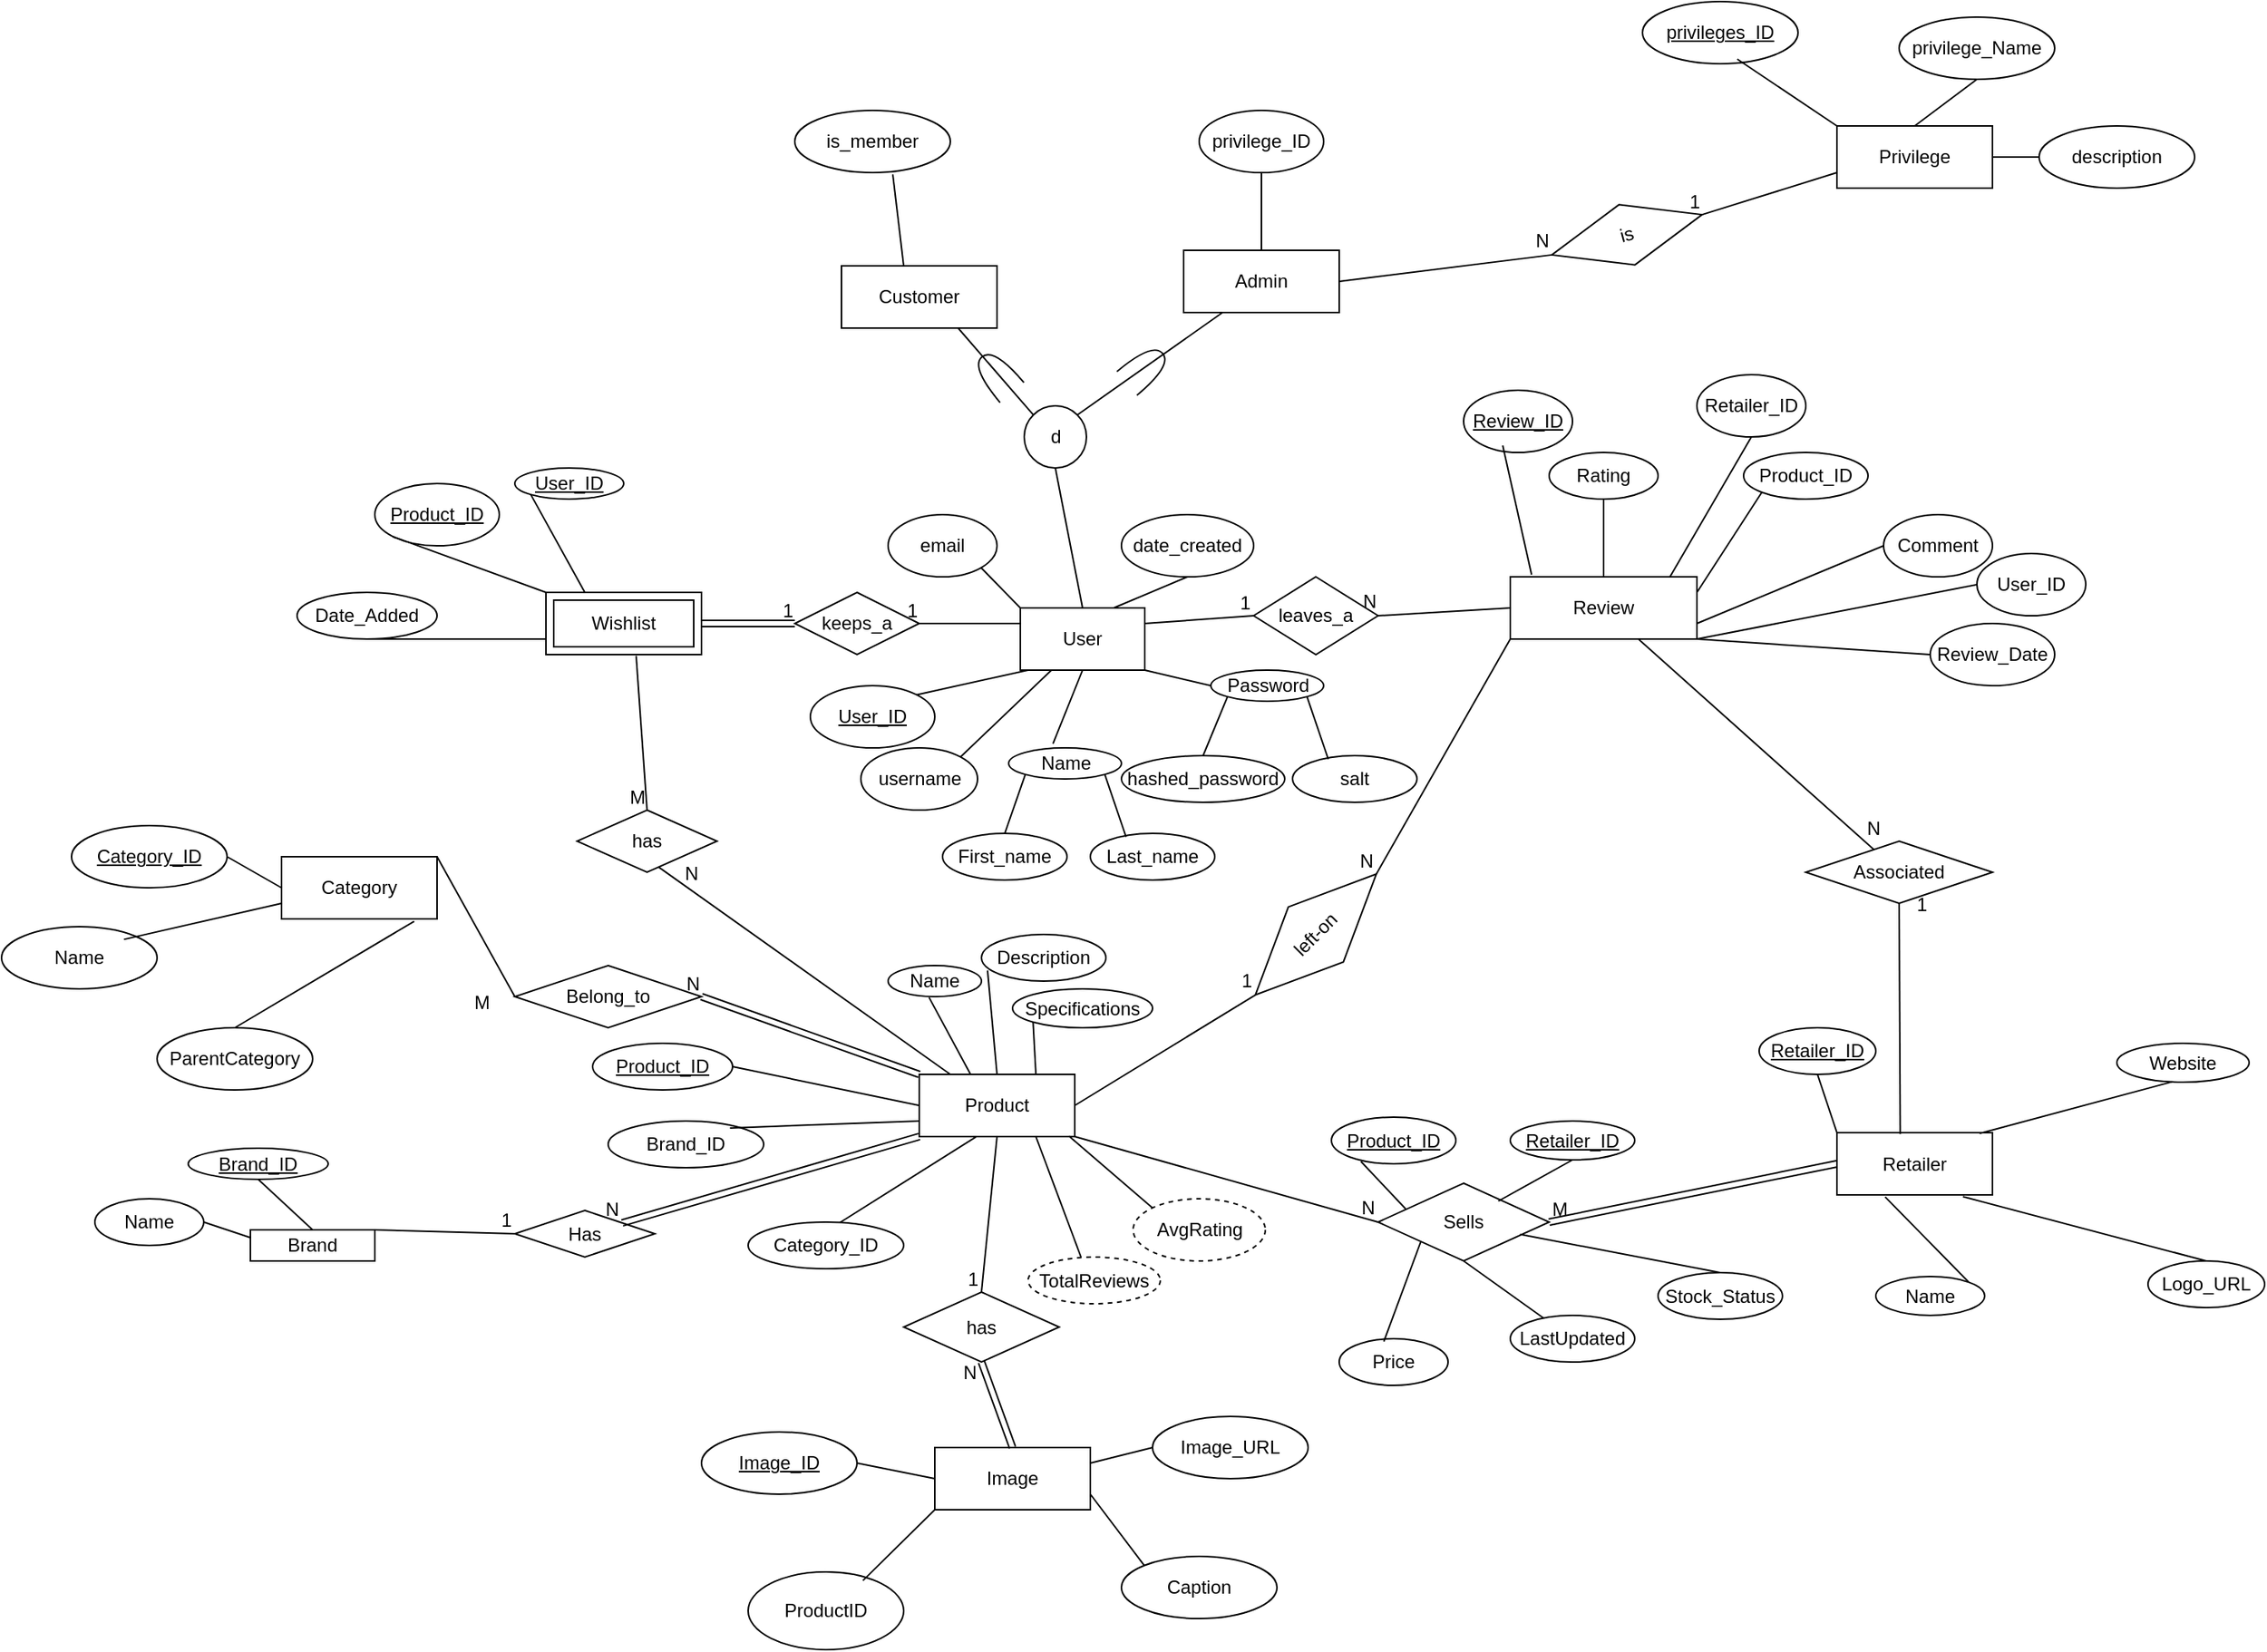 <mxfile version="27.0.6">
  <diagram id="R2lEEEUBdFMjLlhIrx00" name="Page-1">
    <mxGraphModel grid="1" page="1" gridSize="10" guides="1" tooltips="1" connect="1" arrows="1" fold="1" pageScale="1" pageWidth="850" pageHeight="1100" math="0" shadow="0" extFonts="Permanent Marker^https://fonts.googleapis.com/css?family=Permanent+Marker">
      <root>
        <mxCell id="0" />
        <mxCell id="1" parent="0" />
        <mxCell id="jEEAlRVITa8a3OwtmOjl-1" value="User" style="rounded=0;whiteSpace=wrap;html=1;" vertex="1" parent="1">
          <mxGeometry x="335" y="230" width="80" height="40" as="geometry" />
        </mxCell>
        <mxCell id="jEEAlRVITa8a3OwtmOjl-2" value="email" style="ellipse;whiteSpace=wrap;html=1;" vertex="1" parent="1">
          <mxGeometry x="250" y="170" width="70" height="40" as="geometry" />
        </mxCell>
        <mxCell id="jEEAlRVITa8a3OwtmOjl-3" value="username" style="ellipse;whiteSpace=wrap;html=1;" vertex="1" parent="1">
          <mxGeometry x="232.5" y="320" width="75" height="40" as="geometry" />
        </mxCell>
        <mxCell id="jEEAlRVITa8a3OwtmOjl-4" value="privilege_ID" style="ellipse;whiteSpace=wrap;html=1;" vertex="1" parent="1">
          <mxGeometry x="450" y="-90" width="80" height="40" as="geometry" />
        </mxCell>
        <mxCell id="jEEAlRVITa8a3OwtmOjl-7" value="&lt;u&gt;User_ID&lt;/u&gt;" style="ellipse;whiteSpace=wrap;html=1;" vertex="1" parent="1">
          <mxGeometry x="200" y="280" width="80" height="40" as="geometry" />
        </mxCell>
        <mxCell id="jEEAlRVITa8a3OwtmOjl-9" value="" style="endArrow=none;html=1;rounded=0;exitX=1;exitY=1;exitDx=0;exitDy=0;entryX=0;entryY=0;entryDx=0;entryDy=0;" edge="1" parent="1" source="jEEAlRVITa8a3OwtmOjl-2" target="jEEAlRVITa8a3OwtmOjl-1">
          <mxGeometry width="50" height="50" relative="1" as="geometry">
            <mxPoint x="610" y="440" as="sourcePoint" />
            <mxPoint x="660" y="390" as="targetPoint" />
          </mxGeometry>
        </mxCell>
        <mxCell id="jEEAlRVITa8a3OwtmOjl-10" value="" style="endArrow=none;html=1;rounded=0;entryX=1;entryY=0;entryDx=0;entryDy=0;" edge="1" parent="1" target="jEEAlRVITa8a3OwtmOjl-7">
          <mxGeometry width="50" height="50" relative="1" as="geometry">
            <mxPoint x="340" y="270" as="sourcePoint" />
            <mxPoint x="385" y="230" as="targetPoint" />
          </mxGeometry>
        </mxCell>
        <mxCell id="jEEAlRVITa8a3OwtmOjl-11" value="" style="endArrow=none;html=1;rounded=0;entryX=1;entryY=0;entryDx=0;entryDy=0;exitX=0.25;exitY=1;exitDx=0;exitDy=0;" edge="1" parent="1" source="jEEAlRVITa8a3OwtmOjl-1" target="jEEAlRVITa8a3OwtmOjl-3">
          <mxGeometry width="50" height="50" relative="1" as="geometry">
            <mxPoint x="210" y="30" as="sourcePoint" />
            <mxPoint x="660" y="390" as="targetPoint" />
          </mxGeometry>
        </mxCell>
        <mxCell id="jEEAlRVITa8a3OwtmOjl-12" value="" style="endArrow=none;html=1;rounded=0;exitX=0.5;exitY=0;exitDx=0;exitDy=0;entryX=0.5;entryY=1;entryDx=0;entryDy=0;" edge="1" parent="1" source="7e7BMh4p3LqzvwSvMrA9-9" target="jEEAlRVITa8a3OwtmOjl-4">
          <mxGeometry width="50" height="50" relative="1" as="geometry">
            <mxPoint x="610" y="440" as="sourcePoint" />
            <mxPoint x="660" y="390" as="targetPoint" />
          </mxGeometry>
        </mxCell>
        <mxCell id="jEEAlRVITa8a3OwtmOjl-16" value="Review" style="rounded=0;whiteSpace=wrap;html=1;" vertex="1" parent="1">
          <mxGeometry x="650" y="210" width="120" height="40" as="geometry" />
        </mxCell>
        <mxCell id="jEEAlRVITa8a3OwtmOjl-17" value="Rating" style="ellipse;whiteSpace=wrap;html=1;" vertex="1" parent="1">
          <mxGeometry x="675" y="130" width="70" height="30" as="geometry" />
        </mxCell>
        <mxCell id="jEEAlRVITa8a3OwtmOjl-18" value="Comment" style="ellipse;whiteSpace=wrap;html=1;" vertex="1" parent="1">
          <mxGeometry x="890" y="170" width="70" height="40" as="geometry" />
        </mxCell>
        <mxCell id="jEEAlRVITa8a3OwtmOjl-19" value="Review_Date" style="ellipse;whiteSpace=wrap;html=1;" vertex="1" parent="1">
          <mxGeometry x="920" y="240" width="80" height="40" as="geometry" />
        </mxCell>
        <mxCell id="jEEAlRVITa8a3OwtmOjl-20" value="User_ID" style="ellipse;whiteSpace=wrap;html=1;" vertex="1" parent="1">
          <mxGeometry x="950" y="195" width="70" height="40" as="geometry" />
        </mxCell>
        <mxCell id="jEEAlRVITa8a3OwtmOjl-21" value="Product_ID" style="ellipse;whiteSpace=wrap;html=1;" vertex="1" parent="1">
          <mxGeometry x="800" y="130" width="80" height="30" as="geometry" />
        </mxCell>
        <mxCell id="jEEAlRVITa8a3OwtmOjl-22" value="Retailer_ID" style="ellipse;whiteSpace=wrap;html=1;" vertex="1" parent="1">
          <mxGeometry x="770" y="80" width="70" height="40" as="geometry" />
        </mxCell>
        <mxCell id="jEEAlRVITa8a3OwtmOjl-23" value="&lt;u&gt;Review_ID&lt;/u&gt;" style="ellipse;whiteSpace=wrap;html=1;" vertex="1" parent="1">
          <mxGeometry x="620" y="90" width="70" height="40" as="geometry" />
        </mxCell>
        <mxCell id="jEEAlRVITa8a3OwtmOjl-24" value="" style="endArrow=none;html=1;rounded=0;entryX=0;entryY=0.5;entryDx=0;entryDy=0;exitX=1;exitY=1;exitDx=0;exitDy=0;" edge="1" parent="1" source="jEEAlRVITa8a3OwtmOjl-16" target="jEEAlRVITa8a3OwtmOjl-19">
          <mxGeometry width="50" height="50" relative="1" as="geometry">
            <mxPoint x="620" y="450" as="sourcePoint" />
            <mxPoint x="670" y="400" as="targetPoint" />
          </mxGeometry>
        </mxCell>
        <mxCell id="jEEAlRVITa8a3OwtmOjl-25" value="" style="endArrow=none;html=1;rounded=0;entryX=0;entryY=0.5;entryDx=0;entryDy=0;exitX=1;exitY=1;exitDx=0;exitDy=0;" edge="1" parent="1" source="jEEAlRVITa8a3OwtmOjl-16" target="jEEAlRVITa8a3OwtmOjl-20">
          <mxGeometry width="50" height="50" relative="1" as="geometry">
            <mxPoint x="600" y="430" as="sourcePoint" />
            <mxPoint x="715.0" y="300" as="targetPoint" />
          </mxGeometry>
        </mxCell>
        <mxCell id="jEEAlRVITa8a3OwtmOjl-26" value="" style="endArrow=none;html=1;rounded=0;entryX=0;entryY=1;entryDx=0;entryDy=0;exitX=1;exitY=0.25;exitDx=0;exitDy=0;" edge="1" parent="1" source="jEEAlRVITa8a3OwtmOjl-16" target="jEEAlRVITa8a3OwtmOjl-21">
          <mxGeometry width="50" height="50" relative="1" as="geometry">
            <mxPoint x="570" y="430" as="sourcePoint" />
            <mxPoint x="620" y="380" as="targetPoint" />
          </mxGeometry>
        </mxCell>
        <mxCell id="jEEAlRVITa8a3OwtmOjl-27" value="" style="endArrow=none;html=1;rounded=0;entryX=0.5;entryY=1;entryDx=0;entryDy=0;exitX=0.855;exitY=0.004;exitDx=0;exitDy=0;exitPerimeter=0;" edge="1" parent="1" source="jEEAlRVITa8a3OwtmOjl-16" target="jEEAlRVITa8a3OwtmOjl-22">
          <mxGeometry width="50" height="50" relative="1" as="geometry">
            <mxPoint x="605" y="410" as="sourcePoint" />
            <mxPoint x="730" y="200" as="targetPoint" />
          </mxGeometry>
        </mxCell>
        <mxCell id="jEEAlRVITa8a3OwtmOjl-28" value="" style="endArrow=none;html=1;rounded=0;exitX=0.5;exitY=1;exitDx=0;exitDy=0;entryX=0.5;entryY=0;entryDx=0;entryDy=0;" edge="1" parent="1" source="jEEAlRVITa8a3OwtmOjl-17" target="jEEAlRVITa8a3OwtmOjl-16">
          <mxGeometry width="50" height="50" relative="1" as="geometry">
            <mxPoint x="610" y="440" as="sourcePoint" />
            <mxPoint x="600" y="280" as="targetPoint" />
          </mxGeometry>
        </mxCell>
        <mxCell id="jEEAlRVITa8a3OwtmOjl-29" value="" style="endArrow=none;html=1;rounded=0;entryX=0.114;entryY=-0.035;entryDx=0;entryDy=0;entryPerimeter=0;exitX=0.359;exitY=0.887;exitDx=0;exitDy=0;exitPerimeter=0;" edge="1" parent="1" source="jEEAlRVITa8a3OwtmOjl-23" target="jEEAlRVITa8a3OwtmOjl-16">
          <mxGeometry width="50" height="50" relative="1" as="geometry">
            <mxPoint x="610" y="440" as="sourcePoint" />
            <mxPoint x="660" y="390" as="targetPoint" />
          </mxGeometry>
        </mxCell>
        <mxCell id="jEEAlRVITa8a3OwtmOjl-30" value="" style="endArrow=none;html=1;rounded=0;exitX=0;exitY=0.5;exitDx=0;exitDy=0;entryX=1;entryY=0.75;entryDx=0;entryDy=0;" edge="1" parent="1" source="jEEAlRVITa8a3OwtmOjl-18" target="jEEAlRVITa8a3OwtmOjl-16">
          <mxGeometry width="50" height="50" relative="1" as="geometry">
            <mxPoint x="610" y="440" as="sourcePoint" />
            <mxPoint x="660" y="390" as="targetPoint" />
          </mxGeometry>
        </mxCell>
        <mxCell id="jEEAlRVITa8a3OwtmOjl-31" value="leaves_a" style="rhombus;whiteSpace=wrap;html=1;" vertex="1" parent="1">
          <mxGeometry x="485" y="210" width="80" height="50" as="geometry" />
        </mxCell>
        <mxCell id="jEEAlRVITa8a3OwtmOjl-33" value="" style="endArrow=none;html=1;rounded=0;entryX=0;entryY=0.5;entryDx=0;entryDy=0;exitX=1;exitY=0.25;exitDx=0;exitDy=0;" edge="1" parent="1" source="jEEAlRVITa8a3OwtmOjl-1" target="jEEAlRVITa8a3OwtmOjl-31">
          <mxGeometry relative="1" as="geometry">
            <mxPoint x="550" y="410" as="sourcePoint" />
            <mxPoint x="710" y="410" as="targetPoint" />
          </mxGeometry>
        </mxCell>
        <mxCell id="jEEAlRVITa8a3OwtmOjl-34" value="1" style="resizable=0;html=1;whiteSpace=wrap;align=right;verticalAlign=bottom;" connectable="0" vertex="1" parent="jEEAlRVITa8a3OwtmOjl-33">
          <mxGeometry x="1" relative="1" as="geometry" />
        </mxCell>
        <mxCell id="jEEAlRVITa8a3OwtmOjl-35" value="" style="endArrow=none;html=1;rounded=0;entryX=1;entryY=0.5;entryDx=0;entryDy=0;exitX=0;exitY=0.5;exitDx=0;exitDy=0;" edge="1" parent="1" source="jEEAlRVITa8a3OwtmOjl-16" target="jEEAlRVITa8a3OwtmOjl-31">
          <mxGeometry relative="1" as="geometry">
            <mxPoint x="550" y="410" as="sourcePoint" />
            <mxPoint x="710" y="410" as="targetPoint" />
          </mxGeometry>
        </mxCell>
        <mxCell id="jEEAlRVITa8a3OwtmOjl-36" value="N" style="resizable=0;html=1;whiteSpace=wrap;align=right;verticalAlign=bottom;" connectable="0" vertex="1" parent="jEEAlRVITa8a3OwtmOjl-35">
          <mxGeometry x="1" relative="1" as="geometry" />
        </mxCell>
        <mxCell id="jEEAlRVITa8a3OwtmOjl-40" value="&lt;u&gt;Product_ID&lt;/u&gt;" style="ellipse;whiteSpace=wrap;html=1;" vertex="1" parent="1">
          <mxGeometry x="-80" y="150" width="80" height="40" as="geometry" />
        </mxCell>
        <mxCell id="jEEAlRVITa8a3OwtmOjl-41" value="&lt;u&gt;User_ID&lt;/u&gt;" style="ellipse;whiteSpace=wrap;html=1;" vertex="1" parent="1">
          <mxGeometry x="10" y="140" width="70" height="20" as="geometry" />
        </mxCell>
        <mxCell id="jEEAlRVITa8a3OwtmOjl-42" value="Date_Added" style="ellipse;whiteSpace=wrap;html=1;" vertex="1" parent="1">
          <mxGeometry x="-130" y="220" width="90" height="30" as="geometry" />
        </mxCell>
        <mxCell id="jEEAlRVITa8a3OwtmOjl-43" value="Wishlist" style="shape=ext;margin=3;double=1;whiteSpace=wrap;html=1;align=center;" vertex="1" parent="1">
          <mxGeometry x="30" y="220" width="100" height="40" as="geometry" />
        </mxCell>
        <mxCell id="jEEAlRVITa8a3OwtmOjl-44" value="" style="endArrow=none;html=1;rounded=0;exitX=0.25;exitY=0;exitDx=0;exitDy=0;entryX=0;entryY=1;entryDx=0;entryDy=0;" edge="1" parent="1" source="jEEAlRVITa8a3OwtmOjl-43" target="jEEAlRVITa8a3OwtmOjl-41">
          <mxGeometry width="50" height="50" relative="1" as="geometry">
            <mxPoint x="350" y="240" as="sourcePoint" />
            <mxPoint x="400" y="190" as="targetPoint" />
          </mxGeometry>
        </mxCell>
        <mxCell id="jEEAlRVITa8a3OwtmOjl-45" value="" style="endArrow=none;html=1;rounded=0;exitX=0;exitY=0;exitDx=0;exitDy=0;entryX=0;entryY=1;entryDx=0;entryDy=0;" edge="1" parent="1" source="jEEAlRVITa8a3OwtmOjl-43" target="jEEAlRVITa8a3OwtmOjl-40">
          <mxGeometry width="50" height="50" relative="1" as="geometry">
            <mxPoint x="350" y="240" as="sourcePoint" />
            <mxPoint x="400" y="190" as="targetPoint" />
          </mxGeometry>
        </mxCell>
        <mxCell id="jEEAlRVITa8a3OwtmOjl-46" value="" style="endArrow=none;html=1;rounded=0;entryX=0.5;entryY=1;entryDx=0;entryDy=0;exitX=0;exitY=0.75;exitDx=0;exitDy=0;" edge="1" parent="1" source="jEEAlRVITa8a3OwtmOjl-43" target="jEEAlRVITa8a3OwtmOjl-42">
          <mxGeometry width="50" height="50" relative="1" as="geometry">
            <mxPoint x="70" y="180" as="sourcePoint" />
            <mxPoint x="5.0" y="130" as="targetPoint" />
          </mxGeometry>
        </mxCell>
        <mxCell id="jEEAlRVITa8a3OwtmOjl-48" value="keeps_a" style="rhombus;whiteSpace=wrap;html=1;rotation=0;" vertex="1" parent="1">
          <mxGeometry x="190" y="220" width="80" height="40" as="geometry" />
        </mxCell>
        <mxCell id="jEEAlRVITa8a3OwtmOjl-49" value="" style="endArrow=none;html=1;rounded=0;entryX=1;entryY=0.5;entryDx=0;entryDy=0;exitX=0;exitY=0.25;exitDx=0;exitDy=0;" edge="1" parent="1" source="jEEAlRVITa8a3OwtmOjl-1" target="jEEAlRVITa8a3OwtmOjl-48">
          <mxGeometry relative="1" as="geometry">
            <mxPoint x="320" y="280" as="sourcePoint" />
            <mxPoint x="480" y="280" as="targetPoint" />
          </mxGeometry>
        </mxCell>
        <mxCell id="jEEAlRVITa8a3OwtmOjl-50" value="1" style="resizable=0;html=1;whiteSpace=wrap;align=right;verticalAlign=bottom;" connectable="0" vertex="1" parent="jEEAlRVITa8a3OwtmOjl-49">
          <mxGeometry x="1" relative="1" as="geometry" />
        </mxCell>
        <mxCell id="jEEAlRVITa8a3OwtmOjl-54" value="Product" style="whiteSpace=wrap;html=1;align=center;" vertex="1" parent="1">
          <mxGeometry x="270" y="530" width="100" height="40" as="geometry" />
        </mxCell>
        <mxCell id="jEEAlRVITa8a3OwtmOjl-55" value="Product_ID" style="ellipse;whiteSpace=wrap;html=1;align=center;fontStyle=4;" vertex="1" parent="1">
          <mxGeometry x="60" y="510" width="90" height="30" as="geometry" />
        </mxCell>
        <mxCell id="jEEAlRVITa8a3OwtmOjl-56" value="" style="endArrow=none;html=1;rounded=0;entryX=0;entryY=0.5;entryDx=0;entryDy=0;exitX=1;exitY=0.5;exitDx=0;exitDy=0;" edge="1" parent="1" source="jEEAlRVITa8a3OwtmOjl-55" target="jEEAlRVITa8a3OwtmOjl-54">
          <mxGeometry relative="1" as="geometry">
            <mxPoint x="310" y="460" as="sourcePoint" />
            <mxPoint x="470" y="460" as="targetPoint" />
          </mxGeometry>
        </mxCell>
        <mxCell id="jEEAlRVITa8a3OwtmOjl-57" value="Name" style="ellipse;whiteSpace=wrap;html=1;align=center;" vertex="1" parent="1">
          <mxGeometry x="250" y="460" width="60" height="20" as="geometry" />
        </mxCell>
        <mxCell id="jEEAlRVITa8a3OwtmOjl-58" value="Category_ID" style="ellipse;whiteSpace=wrap;html=1;align=center;" vertex="1" parent="1">
          <mxGeometry x="160" y="625" width="100" height="30" as="geometry" />
        </mxCell>
        <mxCell id="jEEAlRVITa8a3OwtmOjl-59" value="Specifications" style="ellipse;whiteSpace=wrap;html=1;align=center;" vertex="1" parent="1">
          <mxGeometry x="330" y="475" width="90" height="25" as="geometry" />
        </mxCell>
        <mxCell id="jEEAlRVITa8a3OwtmOjl-60" value="Description" style="ellipse;whiteSpace=wrap;html=1;align=center;" vertex="1" parent="1">
          <mxGeometry x="310" y="440" width="80" height="30" as="geometry" />
        </mxCell>
        <mxCell id="jEEAlRVITa8a3OwtmOjl-61" value="Brand_ID" style="ellipse;whiteSpace=wrap;html=1;align=center;" vertex="1" parent="1">
          <mxGeometry x="70" y="560" width="100" height="30" as="geometry" />
        </mxCell>
        <mxCell id="jEEAlRVITa8a3OwtmOjl-62" value="" style="endArrow=none;html=1;rounded=0;exitX=0.365;exitY=1.005;exitDx=0;exitDy=0;exitPerimeter=0;entryX=0.591;entryY=0.008;entryDx=0;entryDy=0;entryPerimeter=0;" edge="1" parent="1" source="jEEAlRVITa8a3OwtmOjl-54" target="jEEAlRVITa8a3OwtmOjl-58">
          <mxGeometry relative="1" as="geometry">
            <mxPoint x="310" y="590" as="sourcePoint" />
            <mxPoint x="470" y="590" as="targetPoint" />
          </mxGeometry>
        </mxCell>
        <mxCell id="jEEAlRVITa8a3OwtmOjl-63" value="" style="endArrow=none;html=1;rounded=0;exitX=0.783;exitY=0.148;exitDx=0;exitDy=0;exitPerimeter=0;entryX=0;entryY=0.75;entryDx=0;entryDy=0;" edge="1" parent="1" source="jEEAlRVITa8a3OwtmOjl-61" target="jEEAlRVITa8a3OwtmOjl-54">
          <mxGeometry relative="1" as="geometry">
            <mxPoint x="310" y="590" as="sourcePoint" />
            <mxPoint x="260" y="560" as="targetPoint" />
          </mxGeometry>
        </mxCell>
        <mxCell id="jEEAlRVITa8a3OwtmOjl-65" value="" style="endArrow=none;html=1;rounded=0;entryX=0.439;entryY=1.028;entryDx=0;entryDy=0;entryPerimeter=0;" edge="1" parent="1" target="jEEAlRVITa8a3OwtmOjl-57">
          <mxGeometry relative="1" as="geometry">
            <mxPoint x="303" y="530" as="sourcePoint" />
            <mxPoint x="470" y="590" as="targetPoint" />
          </mxGeometry>
        </mxCell>
        <mxCell id="jEEAlRVITa8a3OwtmOjl-66" value="" style="endArrow=none;html=1;rounded=0;entryX=0.049;entryY=0.772;entryDx=0;entryDy=0;entryPerimeter=0;exitX=0.5;exitY=0;exitDx=0;exitDy=0;" edge="1" parent="1" source="jEEAlRVITa8a3OwtmOjl-54" target="jEEAlRVITa8a3OwtmOjl-60">
          <mxGeometry relative="1" as="geometry">
            <mxPoint x="310" y="590" as="sourcePoint" />
            <mxPoint x="470" y="590" as="targetPoint" />
          </mxGeometry>
        </mxCell>
        <mxCell id="jEEAlRVITa8a3OwtmOjl-67" value="" style="endArrow=none;html=1;rounded=0;exitX=0.75;exitY=0;exitDx=0;exitDy=0;entryX=0;entryY=1;entryDx=0;entryDy=0;" edge="1" parent="1" source="jEEAlRVITa8a3OwtmOjl-54" target="jEEAlRVITa8a3OwtmOjl-59">
          <mxGeometry relative="1" as="geometry">
            <mxPoint x="310" y="590" as="sourcePoint" />
            <mxPoint x="380" y="500" as="targetPoint" />
          </mxGeometry>
        </mxCell>
        <mxCell id="jEEAlRVITa8a3OwtmOjl-68" value="TotalReviews" style="ellipse;whiteSpace=wrap;html=1;align=center;dashed=1;" vertex="1" parent="1">
          <mxGeometry x="340" y="647.5" width="85" height="30" as="geometry" />
        </mxCell>
        <mxCell id="jEEAlRVITa8a3OwtmOjl-69" value="AvgRating" style="ellipse;whiteSpace=wrap;html=1;align=center;dashed=1;" vertex="1" parent="1">
          <mxGeometry x="407.5" y="610" width="85" height="40" as="geometry" />
        </mxCell>
        <mxCell id="jEEAlRVITa8a3OwtmOjl-70" value="" style="endArrow=none;html=1;rounded=0;exitX=0.962;exitY=0.992;exitDx=0;exitDy=0;exitPerimeter=0;entryX=0;entryY=0;entryDx=0;entryDy=0;" edge="1" parent="1" source="jEEAlRVITa8a3OwtmOjl-54" target="jEEAlRVITa8a3OwtmOjl-69">
          <mxGeometry relative="1" as="geometry">
            <mxPoint x="310" y="640" as="sourcePoint" />
            <mxPoint x="470" y="640" as="targetPoint" />
          </mxGeometry>
        </mxCell>
        <mxCell id="jEEAlRVITa8a3OwtmOjl-71" value="" style="endArrow=none;html=1;rounded=0;exitX=0.75;exitY=1;exitDx=0;exitDy=0;entryX=0.4;entryY=0;entryDx=0;entryDy=0;entryPerimeter=0;" edge="1" parent="1" source="jEEAlRVITa8a3OwtmOjl-54" target="jEEAlRVITa8a3OwtmOjl-68">
          <mxGeometry relative="1" as="geometry">
            <mxPoint x="310" y="640" as="sourcePoint" />
            <mxPoint x="470" y="640" as="targetPoint" />
          </mxGeometry>
        </mxCell>
        <mxCell id="jEEAlRVITa8a3OwtmOjl-72" value="has" style="shape=rhombus;perimeter=rhombusPerimeter;whiteSpace=wrap;html=1;align=center;" vertex="1" parent="1">
          <mxGeometry x="50" y="360" width="90" height="40" as="geometry" />
        </mxCell>
        <mxCell id="jEEAlRVITa8a3OwtmOjl-73" value="Belong_to" style="shape=rhombus;perimeter=rhombusPerimeter;whiteSpace=wrap;html=1;align=center;" vertex="1" parent="1">
          <mxGeometry x="10" y="460" width="120" height="40" as="geometry" />
        </mxCell>
        <mxCell id="jEEAlRVITa8a3OwtmOjl-74" value="Category" style="whiteSpace=wrap;html=1;align=center;" vertex="1" parent="1">
          <mxGeometry x="-140" y="390" width="100" height="40" as="geometry" />
        </mxCell>
        <mxCell id="jEEAlRVITa8a3OwtmOjl-75" value="ParentCategory" style="ellipse;whiteSpace=wrap;html=1;align=center;" vertex="1" parent="1">
          <mxGeometry x="-220" y="500" width="100" height="40" as="geometry" />
        </mxCell>
        <mxCell id="jEEAlRVITa8a3OwtmOjl-76" value="Name" style="ellipse;whiteSpace=wrap;html=1;align=center;" vertex="1" parent="1">
          <mxGeometry x="-320" y="435" width="100" height="40" as="geometry" />
        </mxCell>
        <mxCell id="jEEAlRVITa8a3OwtmOjl-77" value="" style="endArrow=none;html=1;rounded=0;exitX=0;exitY=0.75;exitDx=0;exitDy=0;entryX=0.787;entryY=0.205;entryDx=0;entryDy=0;entryPerimeter=0;" edge="1" parent="1" source="jEEAlRVITa8a3OwtmOjl-74" target="jEEAlRVITa8a3OwtmOjl-76">
          <mxGeometry relative="1" as="geometry">
            <mxPoint x="200" y="580" as="sourcePoint" />
            <mxPoint x="360" y="580" as="targetPoint" />
          </mxGeometry>
        </mxCell>
        <mxCell id="jEEAlRVITa8a3OwtmOjl-78" value="" style="endArrow=none;html=1;rounded=0;exitX=0.853;exitY=1.038;exitDx=0;exitDy=0;exitPerimeter=0;entryX=0.5;entryY=0;entryDx=0;entryDy=0;" edge="1" parent="1" source="jEEAlRVITa8a3OwtmOjl-74" target="jEEAlRVITa8a3OwtmOjl-75">
          <mxGeometry relative="1" as="geometry">
            <mxPoint x="200" y="580" as="sourcePoint" />
            <mxPoint x="360" y="580" as="targetPoint" />
          </mxGeometry>
        </mxCell>
        <mxCell id="jEEAlRVITa8a3OwtmOjl-79" value="Category_ID" style="ellipse;whiteSpace=wrap;html=1;align=center;fontStyle=4;" vertex="1" parent="1">
          <mxGeometry x="-275" y="370" width="100" height="40" as="geometry" />
        </mxCell>
        <mxCell id="jEEAlRVITa8a3OwtmOjl-80" value="" style="endArrow=none;html=1;rounded=0;exitX=1;exitY=0.5;exitDx=0;exitDy=0;entryX=0;entryY=0.5;entryDx=0;entryDy=0;" edge="1" parent="1" source="jEEAlRVITa8a3OwtmOjl-79" target="jEEAlRVITa8a3OwtmOjl-74">
          <mxGeometry relative="1" as="geometry">
            <mxPoint x="200" y="580" as="sourcePoint" />
            <mxPoint x="360" y="580" as="targetPoint" />
          </mxGeometry>
        </mxCell>
        <mxCell id="jEEAlRVITa8a3OwtmOjl-81" value="" style="shape=link;html=1;rounded=0;entryX=1;entryY=0.5;entryDx=0;entryDy=0;exitX=0;exitY=0;exitDx=0;exitDy=0;" edge="1" parent="1" source="jEEAlRVITa8a3OwtmOjl-54" target="jEEAlRVITa8a3OwtmOjl-73">
          <mxGeometry relative="1" as="geometry">
            <mxPoint x="200" y="580" as="sourcePoint" />
            <mxPoint x="360" y="580" as="targetPoint" />
          </mxGeometry>
        </mxCell>
        <mxCell id="jEEAlRVITa8a3OwtmOjl-82" value="N" style="resizable=0;html=1;whiteSpace=wrap;align=right;verticalAlign=bottom;" connectable="0" vertex="1" parent="jEEAlRVITa8a3OwtmOjl-81">
          <mxGeometry x="1" relative="1" as="geometry" />
        </mxCell>
        <mxCell id="jEEAlRVITa8a3OwtmOjl-83" value="" style="endArrow=none;html=1;rounded=0;entryX=0;entryY=0.5;entryDx=0;entryDy=0;exitX=1;exitY=0;exitDx=0;exitDy=0;" edge="1" parent="1" source="jEEAlRVITa8a3OwtmOjl-74" target="jEEAlRVITa8a3OwtmOjl-73">
          <mxGeometry relative="1" as="geometry">
            <mxPoint x="200" y="580" as="sourcePoint" />
            <mxPoint x="360" y="580" as="targetPoint" />
          </mxGeometry>
        </mxCell>
        <mxCell id="jEEAlRVITa8a3OwtmOjl-84" value="M" style="resizable=0;html=1;whiteSpace=wrap;align=right;verticalAlign=bottom;" connectable="0" vertex="1" parent="jEEAlRVITa8a3OwtmOjl-83">
          <mxGeometry x="1" relative="1" as="geometry">
            <mxPoint x="-15" y="12" as="offset" />
          </mxGeometry>
        </mxCell>
        <mxCell id="jEEAlRVITa8a3OwtmOjl-86" value="" style="endArrow=none;html=1;rounded=0;entryX=0.5;entryY=0;entryDx=0;entryDy=0;exitX=0.58;exitY=1.021;exitDx=0;exitDy=0;exitPerimeter=0;" edge="1" parent="1" source="jEEAlRVITa8a3OwtmOjl-43" target="jEEAlRVITa8a3OwtmOjl-72">
          <mxGeometry relative="1" as="geometry">
            <mxPoint x="200" y="410" as="sourcePoint" />
            <mxPoint x="360" y="410" as="targetPoint" />
          </mxGeometry>
        </mxCell>
        <mxCell id="jEEAlRVITa8a3OwtmOjl-87" value="M" style="resizable=0;html=1;whiteSpace=wrap;align=right;verticalAlign=bottom;" connectable="0" vertex="1" parent="jEEAlRVITa8a3OwtmOjl-86">
          <mxGeometry x="1" relative="1" as="geometry" />
        </mxCell>
        <mxCell id="jEEAlRVITa8a3OwtmOjl-88" value="" style="endArrow=none;html=1;rounded=0;entryX=0.585;entryY=0.921;entryDx=0;entryDy=0;entryPerimeter=0;exitX=0.2;exitY=0;exitDx=0;exitDy=0;exitPerimeter=0;" edge="1" parent="1" source="jEEAlRVITa8a3OwtmOjl-54" target="jEEAlRVITa8a3OwtmOjl-72">
          <mxGeometry relative="1" as="geometry">
            <mxPoint x="200" y="490" as="sourcePoint" />
            <mxPoint x="360" y="490" as="targetPoint" />
          </mxGeometry>
        </mxCell>
        <mxCell id="jEEAlRVITa8a3OwtmOjl-89" value="N" style="resizable=0;html=1;whiteSpace=wrap;align=right;verticalAlign=bottom;" connectable="0" vertex="1" parent="jEEAlRVITa8a3OwtmOjl-88">
          <mxGeometry x="1" relative="1" as="geometry">
            <mxPoint x="27" y="13" as="offset" />
          </mxGeometry>
        </mxCell>
        <mxCell id="jEEAlRVITa8a3OwtmOjl-90" value="Retailer" style="whiteSpace=wrap;html=1;align=center;" vertex="1" parent="1">
          <mxGeometry x="860" y="567.5" width="100" height="40" as="geometry" />
        </mxCell>
        <mxCell id="jEEAlRVITa8a3OwtmOjl-91" value="Associated" style="shape=rhombus;perimeter=rhombusPerimeter;whiteSpace=wrap;html=1;align=center;" vertex="1" parent="1">
          <mxGeometry x="840" y="380" width="120" height="40" as="geometry" />
        </mxCell>
        <mxCell id="jEEAlRVITa8a3OwtmOjl-92" value="" style="endArrow=none;html=1;rounded=0;" edge="1" parent="1" source="jEEAlRVITa8a3OwtmOjl-16" target="jEEAlRVITa8a3OwtmOjl-91">
          <mxGeometry relative="1" as="geometry">
            <mxPoint x="480" y="520" as="sourcePoint" />
            <mxPoint x="640" y="520" as="targetPoint" />
          </mxGeometry>
        </mxCell>
        <mxCell id="jEEAlRVITa8a3OwtmOjl-93" value="N" style="resizable=0;html=1;whiteSpace=wrap;align=right;verticalAlign=bottom;" connectable="0" vertex="1" parent="jEEAlRVITa8a3OwtmOjl-92">
          <mxGeometry x="1" relative="1" as="geometry">
            <mxPoint x="6" y="-5" as="offset" />
          </mxGeometry>
        </mxCell>
        <mxCell id="jEEAlRVITa8a3OwtmOjl-94" value="" style="endArrow=none;html=1;rounded=0;entryX=0.5;entryY=1;entryDx=0;entryDy=0;exitX=0.407;exitY=0.023;exitDx=0;exitDy=0;exitPerimeter=0;" edge="1" parent="1" source="jEEAlRVITa8a3OwtmOjl-90" target="jEEAlRVITa8a3OwtmOjl-91">
          <mxGeometry relative="1" as="geometry">
            <mxPoint x="480" y="520" as="sourcePoint" />
            <mxPoint x="640" y="520" as="targetPoint" />
          </mxGeometry>
        </mxCell>
        <mxCell id="jEEAlRVITa8a3OwtmOjl-95" value="1" style="resizable=0;html=1;whiteSpace=wrap;align=right;verticalAlign=bottom;" connectable="0" vertex="1" parent="jEEAlRVITa8a3OwtmOjl-94">
          <mxGeometry x="1" relative="1" as="geometry">
            <mxPoint x="20" y="10" as="offset" />
          </mxGeometry>
        </mxCell>
        <mxCell id="jEEAlRVITa8a3OwtmOjl-96" value="Price" style="ellipse;whiteSpace=wrap;html=1;align=center;" vertex="1" parent="1">
          <mxGeometry x="540" y="700" width="70" height="30" as="geometry" />
        </mxCell>
        <mxCell id="jEEAlRVITa8a3OwtmOjl-97" value="" style="endArrow=none;html=1;rounded=0;entryX=0.41;entryY=0.061;entryDx=0;entryDy=0;exitX=0;exitY=1;exitDx=0;exitDy=0;entryPerimeter=0;" edge="1" parent="1" source="jEEAlRVITa8a3OwtmOjl-98" target="jEEAlRVITa8a3OwtmOjl-96">
          <mxGeometry relative="1" as="geometry">
            <mxPoint x="430" y="520" as="sourcePoint" />
            <mxPoint x="590" y="520" as="targetPoint" />
          </mxGeometry>
        </mxCell>
        <mxCell id="jEEAlRVITa8a3OwtmOjl-98" value="Sells" style="shape=rhombus;perimeter=rhombusPerimeter;whiteSpace=wrap;html=1;align=center;" vertex="1" parent="1">
          <mxGeometry x="565" y="600" width="110" height="50" as="geometry" />
        </mxCell>
        <mxCell id="jEEAlRVITa8a3OwtmOjl-102" value="" style="endArrow=none;html=1;rounded=0;entryX=0;entryY=0.5;entryDx=0;entryDy=0;exitX=1;exitY=1;exitDx=0;exitDy=0;" edge="1" parent="1" source="jEEAlRVITa8a3OwtmOjl-54" target="jEEAlRVITa8a3OwtmOjl-98">
          <mxGeometry relative="1" as="geometry">
            <mxPoint x="410" y="530" as="sourcePoint" />
            <mxPoint x="570" y="530" as="targetPoint" />
          </mxGeometry>
        </mxCell>
        <mxCell id="jEEAlRVITa8a3OwtmOjl-103" value="N" style="resizable=0;html=1;whiteSpace=wrap;align=right;verticalAlign=bottom;" connectable="0" vertex="1" parent="jEEAlRVITa8a3OwtmOjl-102">
          <mxGeometry x="1" relative="1" as="geometry" />
        </mxCell>
        <mxCell id="jEEAlRVITa8a3OwtmOjl-110" value="Product_ID" style="ellipse;whiteSpace=wrap;html=1;align=center;fontStyle=4;" vertex="1" parent="1">
          <mxGeometry x="535" y="557.5" width="80" height="30" as="geometry" />
        </mxCell>
        <mxCell id="jEEAlRVITa8a3OwtmOjl-111" value="Retailer_ID" style="ellipse;whiteSpace=wrap;html=1;align=center;fontStyle=4;" vertex="1" parent="1">
          <mxGeometry x="650" y="560" width="80" height="25" as="geometry" />
        </mxCell>
        <mxCell id="jEEAlRVITa8a3OwtmOjl-113" value="" style="endArrow=none;html=1;rounded=0;entryX=0.161;entryY=0.33;entryDx=0;entryDy=0;entryPerimeter=0;exitX=0.237;exitY=0.95;exitDx=0;exitDy=0;exitPerimeter=0;" edge="1" parent="1" source="jEEAlRVITa8a3OwtmOjl-110" target="jEEAlRVITa8a3OwtmOjl-98">
          <mxGeometry relative="1" as="geometry">
            <mxPoint x="410" y="530" as="sourcePoint" />
            <mxPoint x="570" y="530" as="targetPoint" />
          </mxGeometry>
        </mxCell>
        <mxCell id="jEEAlRVITa8a3OwtmOjl-114" value="" style="endArrow=none;html=1;rounded=0;exitX=0.703;exitY=0.23;exitDx=0;exitDy=0;exitPerimeter=0;entryX=0.5;entryY=1;entryDx=0;entryDy=0;" edge="1" parent="1" source="jEEAlRVITa8a3OwtmOjl-98" target="jEEAlRVITa8a3OwtmOjl-111">
          <mxGeometry relative="1" as="geometry">
            <mxPoint x="480" y="470" as="sourcePoint" />
            <mxPoint x="640" y="470" as="targetPoint" />
          </mxGeometry>
        </mxCell>
        <mxCell id="jEEAlRVITa8a3OwtmOjl-115" value="Retailer_ID" style="ellipse;whiteSpace=wrap;html=1;align=center;fontStyle=4;" vertex="1" parent="1">
          <mxGeometry x="810" y="500" width="75" height="30" as="geometry" />
        </mxCell>
        <mxCell id="jEEAlRVITa8a3OwtmOjl-117" value="Name" style="ellipse;whiteSpace=wrap;html=1;align=center;" vertex="1" parent="1">
          <mxGeometry x="885" y="660" width="70" height="25" as="geometry" />
        </mxCell>
        <mxCell id="jEEAlRVITa8a3OwtmOjl-119" value="Logo_URL" style="ellipse;whiteSpace=wrap;html=1;align=center;" vertex="1" parent="1">
          <mxGeometry x="1060" y="650" width="75" height="30" as="geometry" />
        </mxCell>
        <mxCell id="jEEAlRVITa8a3OwtmOjl-120" value="Website" style="ellipse;whiteSpace=wrap;html=1;align=center;" vertex="1" parent="1">
          <mxGeometry x="1040" y="510" width="85" height="25" as="geometry" />
        </mxCell>
        <mxCell id="jEEAlRVITa8a3OwtmOjl-121" value="" style="endArrow=none;html=1;rounded=0;entryX=0.5;entryY=1;entryDx=0;entryDy=0;exitX=0;exitY=0;exitDx=0;exitDy=0;" edge="1" parent="1" source="jEEAlRVITa8a3OwtmOjl-90" target="jEEAlRVITa8a3OwtmOjl-115">
          <mxGeometry relative="1" as="geometry">
            <mxPoint x="740" y="610" as="sourcePoint" />
            <mxPoint x="900" y="610" as="targetPoint" />
          </mxGeometry>
        </mxCell>
        <mxCell id="jEEAlRVITa8a3OwtmOjl-122" value="" style="endArrow=none;html=1;rounded=0;entryX=0.416;entryY=0.993;entryDx=0;entryDy=0;entryPerimeter=0;exitX=0.917;exitY=0.012;exitDx=0;exitDy=0;exitPerimeter=0;" edge="1" parent="1" source="jEEAlRVITa8a3OwtmOjl-90" target="jEEAlRVITa8a3OwtmOjl-120">
          <mxGeometry relative="1" as="geometry">
            <mxPoint x="740" y="610" as="sourcePoint" />
            <mxPoint x="900" y="610" as="targetPoint" />
          </mxGeometry>
        </mxCell>
        <mxCell id="jEEAlRVITa8a3OwtmOjl-124" value="" style="endArrow=none;html=1;rounded=0;exitX=1;exitY=0;exitDx=0;exitDy=0;entryX=0.31;entryY=1.033;entryDx=0;entryDy=0;entryPerimeter=0;" edge="1" parent="1" source="jEEAlRVITa8a3OwtmOjl-117" target="jEEAlRVITa8a3OwtmOjl-90">
          <mxGeometry relative="1" as="geometry">
            <mxPoint x="740" y="610" as="sourcePoint" />
            <mxPoint x="900" y="610" as="targetPoint" />
          </mxGeometry>
        </mxCell>
        <mxCell id="jEEAlRVITa8a3OwtmOjl-125" value="" style="endArrow=none;html=1;rounded=0;entryX=0.5;entryY=0;entryDx=0;entryDy=0;exitX=0.81;exitY=1.029;exitDx=0;exitDy=0;exitPerimeter=0;" edge="1" parent="1" source="jEEAlRVITa8a3OwtmOjl-90" target="jEEAlRVITa8a3OwtmOjl-119">
          <mxGeometry relative="1" as="geometry">
            <mxPoint x="740" y="610" as="sourcePoint" />
            <mxPoint x="900" y="610" as="targetPoint" />
          </mxGeometry>
        </mxCell>
        <mxCell id="jEEAlRVITa8a3OwtmOjl-126" value="Stock_Status" style="ellipse;whiteSpace=wrap;html=1;align=center;" vertex="1" parent="1">
          <mxGeometry x="745" y="657.5" width="80" height="30" as="geometry" />
        </mxCell>
        <mxCell id="jEEAlRVITa8a3OwtmOjl-127" value="" style="endArrow=none;html=1;rounded=0;entryX=0.5;entryY=0;entryDx=0;entryDy=0;exitX=0.83;exitY=0.657;exitDx=0;exitDy=0;exitPerimeter=0;" edge="1" parent="1" source="jEEAlRVITa8a3OwtmOjl-98" target="jEEAlRVITa8a3OwtmOjl-126">
          <mxGeometry relative="1" as="geometry">
            <mxPoint x="600" y="520" as="sourcePoint" />
            <mxPoint x="760" y="520" as="targetPoint" />
          </mxGeometry>
        </mxCell>
        <mxCell id="jEEAlRVITa8a3OwtmOjl-128" value="LastUpdated" style="ellipse;whiteSpace=wrap;html=1;align=center;" vertex="1" parent="1">
          <mxGeometry x="650" y="685" width="80" height="30" as="geometry" />
        </mxCell>
        <mxCell id="jEEAlRVITa8a3OwtmOjl-129" value="" style="endArrow=none;html=1;rounded=0;exitX=0.5;exitY=1;exitDx=0;exitDy=0;" edge="1" parent="1" source="jEEAlRVITa8a3OwtmOjl-98" target="jEEAlRVITa8a3OwtmOjl-128">
          <mxGeometry relative="1" as="geometry">
            <mxPoint x="600" y="520" as="sourcePoint" />
            <mxPoint x="760" y="520" as="targetPoint" />
          </mxGeometry>
        </mxCell>
        <mxCell id="jEEAlRVITa8a3OwtmOjl-130" value="Brand" style="whiteSpace=wrap;html=1;align=center;" vertex="1" parent="1">
          <mxGeometry x="-160" y="630" width="80" height="20" as="geometry" />
        </mxCell>
        <mxCell id="jEEAlRVITa8a3OwtmOjl-131" value="Has" style="shape=rhombus;perimeter=rhombusPerimeter;whiteSpace=wrap;html=1;align=center;" vertex="1" parent="1">
          <mxGeometry x="10" y="617.5" width="90" height="30" as="geometry" />
        </mxCell>
        <mxCell id="jEEAlRVITa8a3OwtmOjl-132" value="" style="endArrow=none;html=1;rounded=0;entryX=0;entryY=0.5;entryDx=0;entryDy=0;exitX=1;exitY=0;exitDx=0;exitDy=0;" edge="1" parent="1" source="jEEAlRVITa8a3OwtmOjl-130" target="jEEAlRVITa8a3OwtmOjl-131">
          <mxGeometry relative="1" as="geometry">
            <mxPoint x="350" y="560" as="sourcePoint" />
            <mxPoint x="510" y="560" as="targetPoint" />
          </mxGeometry>
        </mxCell>
        <mxCell id="jEEAlRVITa8a3OwtmOjl-133" value="1" style="resizable=0;html=1;whiteSpace=wrap;align=right;verticalAlign=bottom;" connectable="0" vertex="1" parent="jEEAlRVITa8a3OwtmOjl-132">
          <mxGeometry x="1" relative="1" as="geometry" />
        </mxCell>
        <mxCell id="jEEAlRVITa8a3OwtmOjl-136" value="" style="shape=link;html=1;rounded=0;exitX=0;exitY=1;exitDx=0;exitDy=0;" edge="1" parent="1" source="jEEAlRVITa8a3OwtmOjl-54" target="jEEAlRVITa8a3OwtmOjl-131">
          <mxGeometry relative="1" as="geometry">
            <mxPoint x="350" y="560" as="sourcePoint" />
            <mxPoint x="510" y="560" as="targetPoint" />
          </mxGeometry>
        </mxCell>
        <mxCell id="jEEAlRVITa8a3OwtmOjl-137" value="N" style="resizable=0;html=1;whiteSpace=wrap;align=right;verticalAlign=bottom;" connectable="0" vertex="1" parent="jEEAlRVITa8a3OwtmOjl-136">
          <mxGeometry x="1" relative="1" as="geometry" />
        </mxCell>
        <mxCell id="jEEAlRVITa8a3OwtmOjl-138" value="" style="shape=link;html=1;rounded=0;entryX=0;entryY=0.5;entryDx=0;entryDy=0;exitX=1;exitY=0.5;exitDx=0;exitDy=0;" edge="1" parent="1" source="jEEAlRVITa8a3OwtmOjl-98" target="jEEAlRVITa8a3OwtmOjl-90">
          <mxGeometry relative="1" as="geometry">
            <mxPoint x="620" y="550" as="sourcePoint" />
            <mxPoint x="780" y="550" as="targetPoint" />
          </mxGeometry>
        </mxCell>
        <mxCell id="jEEAlRVITa8a3OwtmOjl-139" value="M" style="resizable=0;html=1;whiteSpace=wrap;align=left;verticalAlign=bottom;" connectable="0" vertex="1" parent="jEEAlRVITa8a3OwtmOjl-138">
          <mxGeometry x="-1" relative="1" as="geometry" />
        </mxCell>
        <mxCell id="jEEAlRVITa8a3OwtmOjl-144" value="Brand_ID" style="ellipse;whiteSpace=wrap;html=1;align=center;fontStyle=4;" vertex="1" parent="1">
          <mxGeometry x="-200" y="577.5" width="90" height="20" as="geometry" />
        </mxCell>
        <mxCell id="jEEAlRVITa8a3OwtmOjl-146" value="Name" style="ellipse;whiteSpace=wrap;html=1;align=center;" vertex="1" parent="1">
          <mxGeometry x="-260" y="610" width="70" height="30" as="geometry" />
        </mxCell>
        <mxCell id="jEEAlRVITa8a3OwtmOjl-147" value="" style="endArrow=none;html=1;rounded=0;entryX=0.5;entryY=0;entryDx=0;entryDy=0;exitX=0.5;exitY=1;exitDx=0;exitDy=0;" edge="1" parent="1" source="jEEAlRVITa8a3OwtmOjl-144" target="jEEAlRVITa8a3OwtmOjl-130">
          <mxGeometry relative="1" as="geometry">
            <mxPoint x="-130" y="570" as="sourcePoint" />
            <mxPoint x="30" y="570" as="targetPoint" />
          </mxGeometry>
        </mxCell>
        <mxCell id="jEEAlRVITa8a3OwtmOjl-148" value="" style="endArrow=none;html=1;rounded=0;entryX=0;entryY=0.25;entryDx=0;entryDy=0;exitX=1;exitY=0.5;exitDx=0;exitDy=0;" edge="1" parent="1" source="jEEAlRVITa8a3OwtmOjl-146" target="jEEAlRVITa8a3OwtmOjl-130">
          <mxGeometry relative="1" as="geometry">
            <mxPoint x="-130" y="570" as="sourcePoint" />
            <mxPoint x="30" y="570" as="targetPoint" />
          </mxGeometry>
        </mxCell>
        <mxCell id="jEEAlRVITa8a3OwtmOjl-150" value="has" style="shape=rhombus;perimeter=rhombusPerimeter;whiteSpace=wrap;html=1;align=center;" vertex="1" parent="1">
          <mxGeometry x="260" y="670" width="100" height="45" as="geometry" />
        </mxCell>
        <mxCell id="jEEAlRVITa8a3OwtmOjl-151" value="" style="endArrow=none;html=1;rounded=0;entryX=0.5;entryY=0;entryDx=0;entryDy=0;exitX=0.5;exitY=1;exitDx=0;exitDy=0;" edge="1" parent="1" source="jEEAlRVITa8a3OwtmOjl-54" target="jEEAlRVITa8a3OwtmOjl-150">
          <mxGeometry relative="1" as="geometry">
            <mxPoint x="410" y="570" as="sourcePoint" />
            <mxPoint x="570" y="570" as="targetPoint" />
          </mxGeometry>
        </mxCell>
        <mxCell id="jEEAlRVITa8a3OwtmOjl-152" value="1" style="resizable=0;html=1;whiteSpace=wrap;align=right;verticalAlign=bottom;" connectable="0" vertex="1" parent="jEEAlRVITa8a3OwtmOjl-151">
          <mxGeometry x="1" relative="1" as="geometry" />
        </mxCell>
        <mxCell id="jEEAlRVITa8a3OwtmOjl-153" value="Image" style="whiteSpace=wrap;html=1;align=center;" vertex="1" parent="1">
          <mxGeometry x="280" y="770" width="100" height="40" as="geometry" />
        </mxCell>
        <mxCell id="jEEAlRVITa8a3OwtmOjl-154" value="Image_ID" style="ellipse;whiteSpace=wrap;html=1;align=center;fontStyle=4;" vertex="1" parent="1">
          <mxGeometry x="130" y="760" width="100" height="40" as="geometry" />
        </mxCell>
        <mxCell id="jEEAlRVITa8a3OwtmOjl-155" value="Image_URL" style="ellipse;whiteSpace=wrap;html=1;align=center;" vertex="1" parent="1">
          <mxGeometry x="420" y="750" width="100" height="40" as="geometry" />
        </mxCell>
        <mxCell id="jEEAlRVITa8a3OwtmOjl-156" value="Caption" style="ellipse;whiteSpace=wrap;html=1;align=center;" vertex="1" parent="1">
          <mxGeometry x="400" y="840" width="100" height="40" as="geometry" />
        </mxCell>
        <mxCell id="jEEAlRVITa8a3OwtmOjl-157" value="ProductID" style="ellipse;whiteSpace=wrap;html=1;align=center;" vertex="1" parent="1">
          <mxGeometry x="160" y="850" width="100" height="50" as="geometry" />
        </mxCell>
        <mxCell id="jEEAlRVITa8a3OwtmOjl-158" value="" style="endArrow=none;html=1;rounded=0;entryX=0;entryY=0;entryDx=0;entryDy=0;exitX=1;exitY=0.75;exitDx=0;exitDy=0;" edge="1" parent="1" source="jEEAlRVITa8a3OwtmOjl-153" target="jEEAlRVITa8a3OwtmOjl-156">
          <mxGeometry relative="1" as="geometry">
            <mxPoint x="410" y="780" as="sourcePoint" />
            <mxPoint x="570" y="780" as="targetPoint" />
          </mxGeometry>
        </mxCell>
        <mxCell id="jEEAlRVITa8a3OwtmOjl-159" value="" style="endArrow=none;html=1;rounded=0;entryX=0;entryY=0.5;entryDx=0;entryDy=0;exitX=1;exitY=0.25;exitDx=0;exitDy=0;" edge="1" parent="1" source="jEEAlRVITa8a3OwtmOjl-153" target="jEEAlRVITa8a3OwtmOjl-155">
          <mxGeometry relative="1" as="geometry">
            <mxPoint x="410" y="780" as="sourcePoint" />
            <mxPoint x="570" y="780" as="targetPoint" />
          </mxGeometry>
        </mxCell>
        <mxCell id="jEEAlRVITa8a3OwtmOjl-160" value="" style="endArrow=none;html=1;rounded=0;entryX=0;entryY=0.5;entryDx=0;entryDy=0;exitX=1;exitY=0.5;exitDx=0;exitDy=0;" edge="1" parent="1" source="jEEAlRVITa8a3OwtmOjl-154" target="jEEAlRVITa8a3OwtmOjl-153">
          <mxGeometry relative="1" as="geometry">
            <mxPoint x="410" y="780" as="sourcePoint" />
            <mxPoint x="570" y="780" as="targetPoint" />
          </mxGeometry>
        </mxCell>
        <mxCell id="jEEAlRVITa8a3OwtmOjl-161" value="" style="endArrow=none;html=1;rounded=0;entryX=0.738;entryY=0.111;entryDx=0;entryDy=0;entryPerimeter=0;exitX=0;exitY=1;exitDx=0;exitDy=0;" edge="1" parent="1" source="jEEAlRVITa8a3OwtmOjl-153" target="jEEAlRVITa8a3OwtmOjl-157">
          <mxGeometry relative="1" as="geometry">
            <mxPoint x="410" y="780" as="sourcePoint" />
            <mxPoint x="570" y="780" as="targetPoint" />
          </mxGeometry>
        </mxCell>
        <mxCell id="7e7BMh4p3LqzvwSvMrA9-3" value="left-on" style="shape=rhombus;perimeter=rhombusPerimeter;whiteSpace=wrap;html=1;align=center;rotation=-45;" vertex="1" parent="1">
          <mxGeometry x="470" y="415" width="110" height="50" as="geometry" />
        </mxCell>
        <mxCell id="7e7BMh4p3LqzvwSvMrA9-4" value="" style="endArrow=none;html=1;rounded=0;entryX=0;entryY=0.5;entryDx=0;entryDy=0;exitX=1;exitY=0.5;exitDx=0;exitDy=0;" edge="1" parent="1" source="jEEAlRVITa8a3OwtmOjl-54" target="7e7BMh4p3LqzvwSvMrA9-3">
          <mxGeometry relative="1" as="geometry">
            <mxPoint x="560" y="360" as="sourcePoint" />
            <mxPoint x="720" y="360" as="targetPoint" />
          </mxGeometry>
        </mxCell>
        <mxCell id="7e7BMh4p3LqzvwSvMrA9-5" value="1" style="resizable=0;html=1;whiteSpace=wrap;align=right;verticalAlign=bottom;" connectable="0" vertex="1" parent="7e7BMh4p3LqzvwSvMrA9-4">
          <mxGeometry x="1" relative="1" as="geometry" />
        </mxCell>
        <mxCell id="7e7BMh4p3LqzvwSvMrA9-6" value="" style="endArrow=none;html=1;rounded=0;entryX=1;entryY=0.5;entryDx=0;entryDy=0;exitX=0;exitY=1;exitDx=0;exitDy=0;" edge="1" parent="1" source="jEEAlRVITa8a3OwtmOjl-16" target="7e7BMh4p3LqzvwSvMrA9-3">
          <mxGeometry relative="1" as="geometry">
            <mxPoint x="560" y="360" as="sourcePoint" />
            <mxPoint x="720" y="360" as="targetPoint" />
          </mxGeometry>
        </mxCell>
        <mxCell id="7e7BMh4p3LqzvwSvMrA9-7" value="N" style="resizable=0;html=1;whiteSpace=wrap;align=right;verticalAlign=bottom;" connectable="0" vertex="1" parent="7e7BMh4p3LqzvwSvMrA9-6">
          <mxGeometry x="1" relative="1" as="geometry" />
        </mxCell>
        <mxCell id="7e7BMh4p3LqzvwSvMrA9-8" value="Customer" style="whiteSpace=wrap;html=1;align=center;" vertex="1" parent="1">
          <mxGeometry x="220" y="10" width="100" height="40" as="geometry" />
        </mxCell>
        <mxCell id="7e7BMh4p3LqzvwSvMrA9-9" value="Admin" style="whiteSpace=wrap;html=1;align=center;" vertex="1" parent="1">
          <mxGeometry x="440" width="100" height="40" as="geometry" />
        </mxCell>
        <mxCell id="7e7BMh4p3LqzvwSvMrA9-10" value="d" style="ellipse;whiteSpace=wrap;html=1;aspect=fixed;" vertex="1" parent="1">
          <mxGeometry x="337.5" y="100" width="40" height="40" as="geometry" />
        </mxCell>
        <mxCell id="xyALBcS_WqPKgy5vHdxG-6" value="" style="endArrow=none;html=1;rounded=0;entryX=0.25;entryY=1;entryDx=0;entryDy=0;exitX=1;exitY=0;exitDx=0;exitDy=0;" edge="1" parent="1" source="7e7BMh4p3LqzvwSvMrA9-10" target="7e7BMh4p3LqzvwSvMrA9-9">
          <mxGeometry relative="1" as="geometry">
            <mxPoint x="370" y="170" as="sourcePoint" />
            <mxPoint x="530" y="170" as="targetPoint" />
          </mxGeometry>
        </mxCell>
        <mxCell id="xyALBcS_WqPKgy5vHdxG-7" value="" style="endArrow=none;html=1;rounded=0;entryX=0.75;entryY=1;entryDx=0;entryDy=0;exitX=0;exitY=0;exitDx=0;exitDy=0;" edge="1" parent="1" source="7e7BMh4p3LqzvwSvMrA9-10" target="7e7BMh4p3LqzvwSvMrA9-8">
          <mxGeometry relative="1" as="geometry">
            <mxPoint x="370" y="170" as="sourcePoint" />
            <mxPoint x="530" y="170" as="targetPoint" />
          </mxGeometry>
        </mxCell>
        <mxCell id="xyALBcS_WqPKgy5vHdxG-8" value="" style="endArrow=none;html=1;rounded=0;entryX=0.5;entryY=0;entryDx=0;entryDy=0;exitX=0.5;exitY=1;exitDx=0;exitDy=0;" edge="1" parent="1" source="7e7BMh4p3LqzvwSvMrA9-10" target="jEEAlRVITa8a3OwtmOjl-1">
          <mxGeometry relative="1" as="geometry">
            <mxPoint x="370" y="170" as="sourcePoint" />
            <mxPoint x="530" y="170" as="targetPoint" />
          </mxGeometry>
        </mxCell>
        <mxCell id="xyALBcS_WqPKgy5vHdxG-14" value="is" style="shape=rhombus;perimeter=rhombusPerimeter;whiteSpace=wrap;html=1;align=center;rotation=-15;" vertex="1" parent="1">
          <mxGeometry x="675" y="-30" width="100" height="40" as="geometry" />
        </mxCell>
        <mxCell id="xyALBcS_WqPKgy5vHdxG-16" value="" style="endArrow=none;html=1;rounded=0;entryX=0;entryY=0.5;entryDx=0;entryDy=0;exitX=1;exitY=0.5;exitDx=0;exitDy=0;" edge="1" parent="1" source="7e7BMh4p3LqzvwSvMrA9-9" target="xyALBcS_WqPKgy5vHdxG-14">
          <mxGeometry relative="1" as="geometry">
            <mxPoint x="370" y="170" as="sourcePoint" />
            <mxPoint x="530" y="170" as="targetPoint" />
          </mxGeometry>
        </mxCell>
        <mxCell id="xyALBcS_WqPKgy5vHdxG-17" value="N" style="resizable=0;html=1;whiteSpace=wrap;align=right;verticalAlign=bottom;" connectable="0" vertex="1" parent="xyALBcS_WqPKgy5vHdxG-16">
          <mxGeometry x="1" relative="1" as="geometry" />
        </mxCell>
        <mxCell id="xyALBcS_WqPKgy5vHdxG-20" value="Privilege" style="whiteSpace=wrap;html=1;align=center;" vertex="1" parent="1">
          <mxGeometry x="860" y="-80" width="100" height="40" as="geometry" />
        </mxCell>
        <mxCell id="xyALBcS_WqPKgy5vHdxG-22" value="" style="endArrow=none;html=1;rounded=0;entryX=1;entryY=0.5;entryDx=0;entryDy=0;exitX=0;exitY=0.75;exitDx=0;exitDy=0;" edge="1" parent="1" source="xyALBcS_WqPKgy5vHdxG-20" target="xyALBcS_WqPKgy5vHdxG-14">
          <mxGeometry relative="1" as="geometry">
            <mxPoint x="560" y="90" as="sourcePoint" />
            <mxPoint x="720" y="90" as="targetPoint" />
          </mxGeometry>
        </mxCell>
        <mxCell id="xyALBcS_WqPKgy5vHdxG-23" value="1" style="resizable=0;html=1;whiteSpace=wrap;align=right;verticalAlign=bottom;" connectable="0" vertex="1" parent="xyALBcS_WqPKgy5vHdxG-22">
          <mxGeometry x="1" relative="1" as="geometry" />
        </mxCell>
        <mxCell id="xyALBcS_WqPKgy5vHdxG-24" value="privileges_ID" style="ellipse;whiteSpace=wrap;html=1;align=center;fontStyle=4;" vertex="1" parent="1">
          <mxGeometry x="735" y="-160" width="100" height="40" as="geometry" />
        </mxCell>
        <mxCell id="xyALBcS_WqPKgy5vHdxG-26" value="privilege_Name" style="ellipse;whiteSpace=wrap;html=1;align=center;" vertex="1" parent="1">
          <mxGeometry x="900" y="-150" width="100" height="40" as="geometry" />
        </mxCell>
        <mxCell id="xyALBcS_WqPKgy5vHdxG-28" value="" style="endArrow=none;html=1;rounded=0;entryX=0.5;entryY=1;entryDx=0;entryDy=0;exitX=0.5;exitY=0;exitDx=0;exitDy=0;" edge="1" parent="1" source="xyALBcS_WqPKgy5vHdxG-20" target="xyALBcS_WqPKgy5vHdxG-26">
          <mxGeometry relative="1" as="geometry">
            <mxPoint x="560" y="90" as="sourcePoint" />
            <mxPoint x="720" y="90" as="targetPoint" />
          </mxGeometry>
        </mxCell>
        <mxCell id="xyALBcS_WqPKgy5vHdxG-29" value="" style="endArrow=none;html=1;rounded=0;entryX=0.609;entryY=0.925;entryDx=0;entryDy=0;entryPerimeter=0;exitX=0;exitY=0;exitDx=0;exitDy=0;" edge="1" parent="1" source="xyALBcS_WqPKgy5vHdxG-20" target="xyALBcS_WqPKgy5vHdxG-24">
          <mxGeometry relative="1" as="geometry">
            <mxPoint x="560" y="90" as="sourcePoint" />
            <mxPoint x="720" y="90" as="targetPoint" />
          </mxGeometry>
        </mxCell>
        <mxCell id="xyALBcS_WqPKgy5vHdxG-31" value="Last_name" style="ellipse;whiteSpace=wrap;html=1;align=center;" vertex="1" parent="1">
          <mxGeometry x="380" y="375" width="80" height="30" as="geometry" />
        </mxCell>
        <mxCell id="xyALBcS_WqPKgy5vHdxG-32" value="First_name" style="ellipse;whiteSpace=wrap;html=1;align=center;" vertex="1" parent="1">
          <mxGeometry x="285" y="375" width="80" height="30" as="geometry" />
        </mxCell>
        <mxCell id="xyALBcS_WqPKgy5vHdxG-33" value="Name" style="ellipse;whiteSpace=wrap;html=1;align=center;" vertex="1" parent="1">
          <mxGeometry x="327.5" y="320" width="72.5" height="20" as="geometry" />
        </mxCell>
        <mxCell id="xyALBcS_WqPKgy5vHdxG-34" value="" style="endArrow=none;html=1;rounded=0;entryX=0.5;entryY=1;entryDx=0;entryDy=0;exitX=0.393;exitY=-0.137;exitDx=0;exitDy=0;exitPerimeter=0;" edge="1" parent="1" source="xyALBcS_WqPKgy5vHdxG-33" target="jEEAlRVITa8a3OwtmOjl-1">
          <mxGeometry relative="1" as="geometry">
            <mxPoint x="400" y="310" as="sourcePoint" />
            <mxPoint x="440" y="-120" as="targetPoint" />
          </mxGeometry>
        </mxCell>
        <mxCell id="xyALBcS_WqPKgy5vHdxG-35" value="" style="endArrow=none;html=1;rounded=0;entryX=0;entryY=1;entryDx=0;entryDy=0;exitX=0.5;exitY=0;exitDx=0;exitDy=0;" edge="1" parent="1" source="xyALBcS_WqPKgy5vHdxG-32" target="xyALBcS_WqPKgy5vHdxG-33">
          <mxGeometry relative="1" as="geometry">
            <mxPoint x="280" y="-120" as="sourcePoint" />
            <mxPoint x="440" y="-120" as="targetPoint" />
          </mxGeometry>
        </mxCell>
        <mxCell id="xyALBcS_WqPKgy5vHdxG-36" value="" style="endArrow=none;html=1;rounded=0;entryX=1;entryY=1;entryDx=0;entryDy=0;exitX=0.287;exitY=0.075;exitDx=0;exitDy=0;exitPerimeter=0;" edge="1" parent="1" source="xyALBcS_WqPKgy5vHdxG-31" target="xyALBcS_WqPKgy5vHdxG-33">
          <mxGeometry relative="1" as="geometry">
            <mxPoint x="280" y="-120" as="sourcePoint" />
            <mxPoint x="440" y="-120" as="targetPoint" />
          </mxGeometry>
        </mxCell>
        <mxCell id="xyALBcS_WqPKgy5vHdxG-41" value="" style="endArrow=none;html=1;rounded=0;entryX=0.4;entryY=0;entryDx=0;entryDy=0;entryPerimeter=0;exitX=0.63;exitY=1.031;exitDx=0;exitDy=0;exitPerimeter=0;" edge="1" parent="1" source="xyALBcS_WqPKgy5vHdxG-44" target="7e7BMh4p3LqzvwSvMrA9-8">
          <mxGeometry relative="1" as="geometry">
            <mxPoint x="260" y="-60" as="sourcePoint" />
            <mxPoint x="690" y="-50" as="targetPoint" />
          </mxGeometry>
        </mxCell>
        <mxCell id="xyALBcS_WqPKgy5vHdxG-44" value="is_member" style="ellipse;whiteSpace=wrap;html=1;align=center;" vertex="1" parent="1">
          <mxGeometry x="190" y="-90" width="100" height="40" as="geometry" />
        </mxCell>
        <mxCell id="AhADgr8ezVD5I0RFYpzf-1" value="" style="shape=link;html=1;rounded=0;exitX=0.5;exitY=0;exitDx=0;exitDy=0;entryX=0.5;entryY=1;entryDx=0;entryDy=0;" edge="1" parent="1" source="jEEAlRVITa8a3OwtmOjl-153" target="jEEAlRVITa8a3OwtmOjl-150">
          <mxGeometry relative="1" as="geometry">
            <mxPoint x="280" y="580" as="sourcePoint" />
            <mxPoint x="89" y="636" as="targetPoint" />
          </mxGeometry>
        </mxCell>
        <mxCell id="AhADgr8ezVD5I0RFYpzf-2" value="N" style="resizable=0;html=1;whiteSpace=wrap;align=right;verticalAlign=bottom;" connectable="0" vertex="1" parent="AhADgr8ezVD5I0RFYpzf-1">
          <mxGeometry x="1" relative="1" as="geometry">
            <mxPoint x="-2" y="15" as="offset" />
          </mxGeometry>
        </mxCell>
        <mxCell id="AhADgr8ezVD5I0RFYpzf-4" value="description" style="ellipse;whiteSpace=wrap;html=1;align=center;" vertex="1" parent="1">
          <mxGeometry x="990" y="-80" width="100" height="40" as="geometry" />
        </mxCell>
        <mxCell id="AhADgr8ezVD5I0RFYpzf-5" value="" style="endArrow=none;html=1;rounded=0;entryX=0;entryY=0.5;entryDx=0;entryDy=0;exitX=1;exitY=0.5;exitDx=0;exitDy=0;" edge="1" parent="1" source="xyALBcS_WqPKgy5vHdxG-20" target="AhADgr8ezVD5I0RFYpzf-4">
          <mxGeometry relative="1" as="geometry">
            <mxPoint x="920" y="-70" as="sourcePoint" />
            <mxPoint x="960" y="-100" as="targetPoint" />
          </mxGeometry>
        </mxCell>
        <mxCell id="AhADgr8ezVD5I0RFYpzf-6" value="date_created" style="ellipse;whiteSpace=wrap;html=1;" vertex="1" parent="1">
          <mxGeometry x="400" y="170" width="85" height="40" as="geometry" />
        </mxCell>
        <mxCell id="AhADgr8ezVD5I0RFYpzf-7" value="" style="endArrow=none;html=1;rounded=0;entryX=0.75;entryY=0;entryDx=0;entryDy=0;exitX=0.5;exitY=1;exitDx=0;exitDy=0;" edge="1" parent="1" source="AhADgr8ezVD5I0RFYpzf-6" target="jEEAlRVITa8a3OwtmOjl-1">
          <mxGeometry relative="1" as="geometry">
            <mxPoint x="353" y="116" as="sourcePoint" />
            <mxPoint x="305" y="60" as="targetPoint" />
          </mxGeometry>
        </mxCell>
        <mxCell id="AhADgr8ezVD5I0RFYpzf-9" value="" style="endArrow=none;html=1;rounded=0;entryX=1;entryY=1;entryDx=0;entryDy=0;exitX=0;exitY=0.5;exitDx=0;exitDy=0;" edge="1" parent="1" source="AhADgr8ezVD5I0RFYpzf-12" target="jEEAlRVITa8a3OwtmOjl-1">
          <mxGeometry relative="1" as="geometry">
            <mxPoint x="451.25" y="300" as="sourcePoint" />
            <mxPoint x="385" y="280" as="targetPoint" />
          </mxGeometry>
        </mxCell>
        <mxCell id="AhADgr8ezVD5I0RFYpzf-10" value="salt" style="ellipse;whiteSpace=wrap;html=1;align=center;" vertex="1" parent="1">
          <mxGeometry x="510" y="325" width="80" height="30" as="geometry" />
        </mxCell>
        <mxCell id="AhADgr8ezVD5I0RFYpzf-11" value="hashed_password" style="ellipse;whiteSpace=wrap;html=1;align=center;" vertex="1" parent="1">
          <mxGeometry x="400" y="325" width="105" height="30" as="geometry" />
        </mxCell>
        <mxCell id="AhADgr8ezVD5I0RFYpzf-12" value="Password" style="ellipse;whiteSpace=wrap;html=1;align=center;" vertex="1" parent="1">
          <mxGeometry x="457.5" y="270" width="72.5" height="20" as="geometry" />
        </mxCell>
        <mxCell id="AhADgr8ezVD5I0RFYpzf-13" value="" style="endArrow=none;html=1;rounded=0;entryX=0;entryY=1;entryDx=0;entryDy=0;exitX=0.5;exitY=0;exitDx=0;exitDy=0;" edge="1" parent="1" source="AhADgr8ezVD5I0RFYpzf-11" target="AhADgr8ezVD5I0RFYpzf-12">
          <mxGeometry relative="1" as="geometry">
            <mxPoint x="410" y="-170" as="sourcePoint" />
            <mxPoint x="570" y="-170" as="targetPoint" />
          </mxGeometry>
        </mxCell>
        <mxCell id="AhADgr8ezVD5I0RFYpzf-14" value="" style="endArrow=none;html=1;rounded=0;entryX=1;entryY=1;entryDx=0;entryDy=0;exitX=0.287;exitY=0.075;exitDx=0;exitDy=0;exitPerimeter=0;" edge="1" parent="1" source="AhADgr8ezVD5I0RFYpzf-10" target="AhADgr8ezVD5I0RFYpzf-12">
          <mxGeometry relative="1" as="geometry">
            <mxPoint x="410" y="-170" as="sourcePoint" />
            <mxPoint x="570" y="-170" as="targetPoint" />
          </mxGeometry>
        </mxCell>
        <mxCell id="AhADgr8ezVD5I0RFYpzf-15" value="" style="shape=link;html=1;rounded=0;entryX=0;entryY=0.5;entryDx=0;entryDy=0;exitX=1;exitY=0.5;exitDx=0;exitDy=0;" edge="1" parent="1" source="jEEAlRVITa8a3OwtmOjl-43" target="jEEAlRVITa8a3OwtmOjl-48">
          <mxGeometry relative="1" as="geometry">
            <mxPoint x="50" y="110" as="sourcePoint" />
            <mxPoint x="120" y="120" as="targetPoint" />
          </mxGeometry>
        </mxCell>
        <mxCell id="AhADgr8ezVD5I0RFYpzf-16" value="1" style="resizable=0;html=1;whiteSpace=wrap;align=right;verticalAlign=bottom;" connectable="0" vertex="1" parent="AhADgr8ezVD5I0RFYpzf-15">
          <mxGeometry x="1" relative="1" as="geometry" />
        </mxCell>
        <mxCell id="AhADgr8ezVD5I0RFYpzf-17" value="" style="shape=requiredInterface;html=1;verticalLabelPosition=bottom;sketch=0;rotation=-130;" vertex="1" parent="1">
          <mxGeometry x="305" y="70" width="30" height="20" as="geometry" />
        </mxCell>
        <mxCell id="AhADgr8ezVD5I0RFYpzf-18" value="" style="shape=requiredInterface;html=1;verticalLabelPosition=bottom;sketch=0;rotation=-40;" vertex="1" parent="1">
          <mxGeometry x="400" y="66" width="30" height="20" as="geometry" />
        </mxCell>
      </root>
    </mxGraphModel>
  </diagram>
</mxfile>

